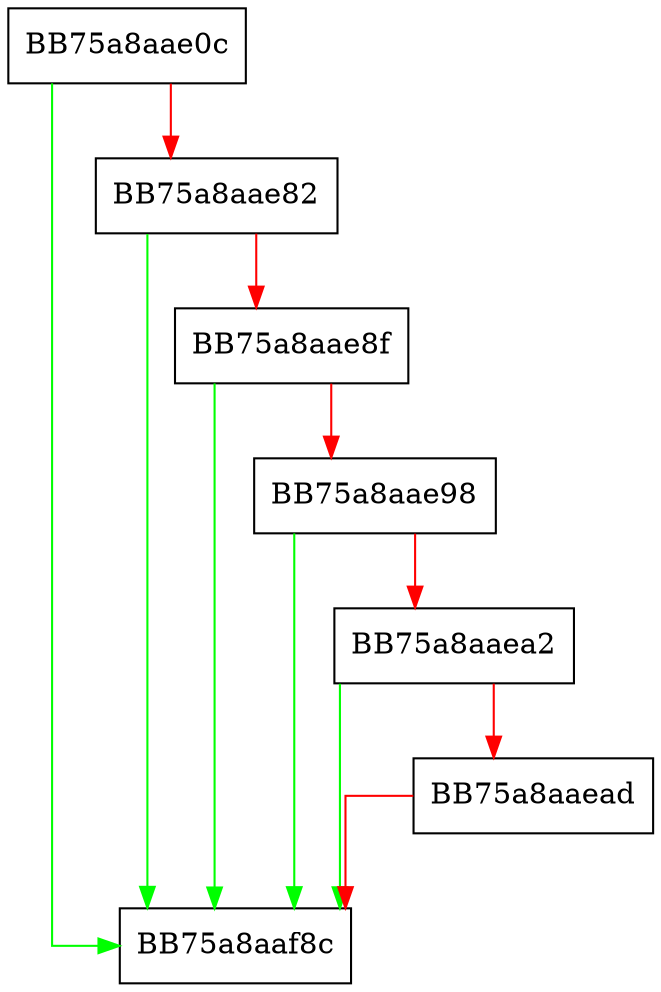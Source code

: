 digraph CreateTrackingXml {
  node [shape="box"];
  graph [splines=ortho];
  BB75a8aae0c -> BB75a8aaf8c [color="green"];
  BB75a8aae0c -> BB75a8aae82 [color="red"];
  BB75a8aae82 -> BB75a8aaf8c [color="green"];
  BB75a8aae82 -> BB75a8aae8f [color="red"];
  BB75a8aae8f -> BB75a8aaf8c [color="green"];
  BB75a8aae8f -> BB75a8aae98 [color="red"];
  BB75a8aae98 -> BB75a8aaf8c [color="green"];
  BB75a8aae98 -> BB75a8aaea2 [color="red"];
  BB75a8aaea2 -> BB75a8aaf8c [color="green"];
  BB75a8aaea2 -> BB75a8aaead [color="red"];
  BB75a8aaead -> BB75a8aaf8c [color="red"];
}